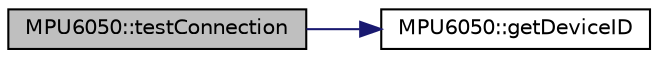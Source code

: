 digraph "MPU6050::testConnection"
{
  edge [fontname="Helvetica",fontsize="10",labelfontname="Helvetica",labelfontsize="10"];
  node [fontname="Helvetica",fontsize="10",shape=record];
  rankdir="LR";
  Node1442 [label="MPU6050::testConnection",height=0.2,width=0.4,color="black", fillcolor="grey75", style="filled", fontcolor="black"];
  Node1442 -> Node1443 [color="midnightblue",fontsize="10",style="solid",fontname="Helvetica"];
  Node1443 [label="MPU6050::getDeviceID",height=0.2,width=0.4,color="black", fillcolor="white", style="filled",URL="$class_m_p_u6050.html#a35ae3c8894b3258e642043886801e031"];
}
